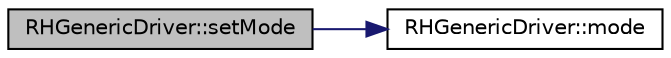digraph "RHGenericDriver::setMode"
{
 // LATEX_PDF_SIZE
  edge [fontname="Helvetica",fontsize="10",labelfontname="Helvetica",labelfontsize="10"];
  node [fontname="Helvetica",fontsize="10",shape=record];
  rankdir="LR";
  Node1 [label="RHGenericDriver::setMode",height=0.2,width=0.4,color="black", fillcolor="grey75", style="filled", fontcolor="black",tooltip="Sets the operating mode of the transport."];
  Node1 -> Node2 [color="midnightblue",fontsize="10",style="solid",fontname="Helvetica"];
  Node2 [label="RHGenericDriver::mode",height=0.2,width=0.4,color="black", fillcolor="white", style="filled",URL="$class_r_h_generic_driver.html#a80ff7dfded27279332cf8fa6f15dce74",tooltip=" "];
}

